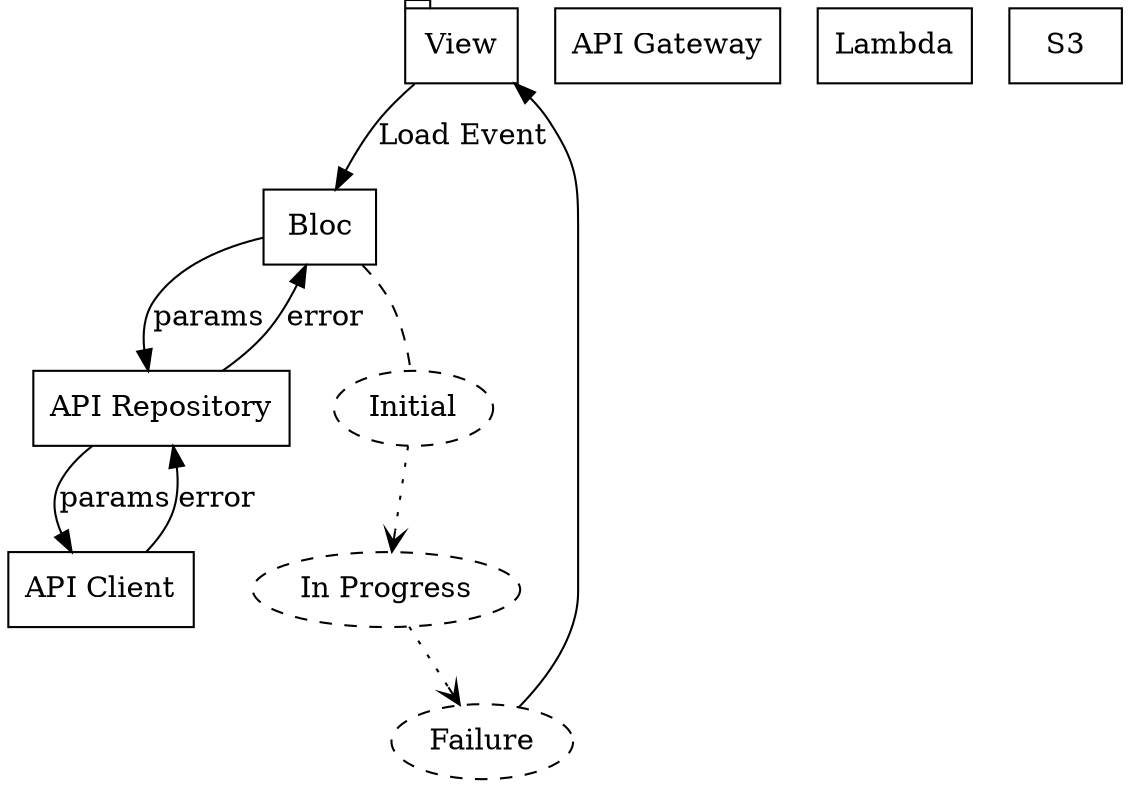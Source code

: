 digraph Page1 {
node [shape=rect];
    subgraph "Local Machine" {
        View [shape = tab];
        Bloc;
        "API Repository";
        "API Client";
        subgraph "Bloc States" {
            node [shape = oval, style = dashed];
            edge [style = dotted, arrowhead = vee];
            Initial;
            "In Progress";
            Failure;
            Initial -> "In Progress";
            "In Progress" -> Failure;
        }
    }
    subgraph AWS {
        "API Gateway";
        Lambda;
        S3;
    }
    View -> Bloc [label = "Load Event"];
    Bloc -> Initial [style = dashed, arrowhead = none];
    Bloc -> "API Repository" [label = params];
    "API Repository" -> "API Client" [label = params];
    "API Client" -> "API Repository" [label = error];
    "API Repository" -> Bloc [label = error];
    Failure -> View;
}